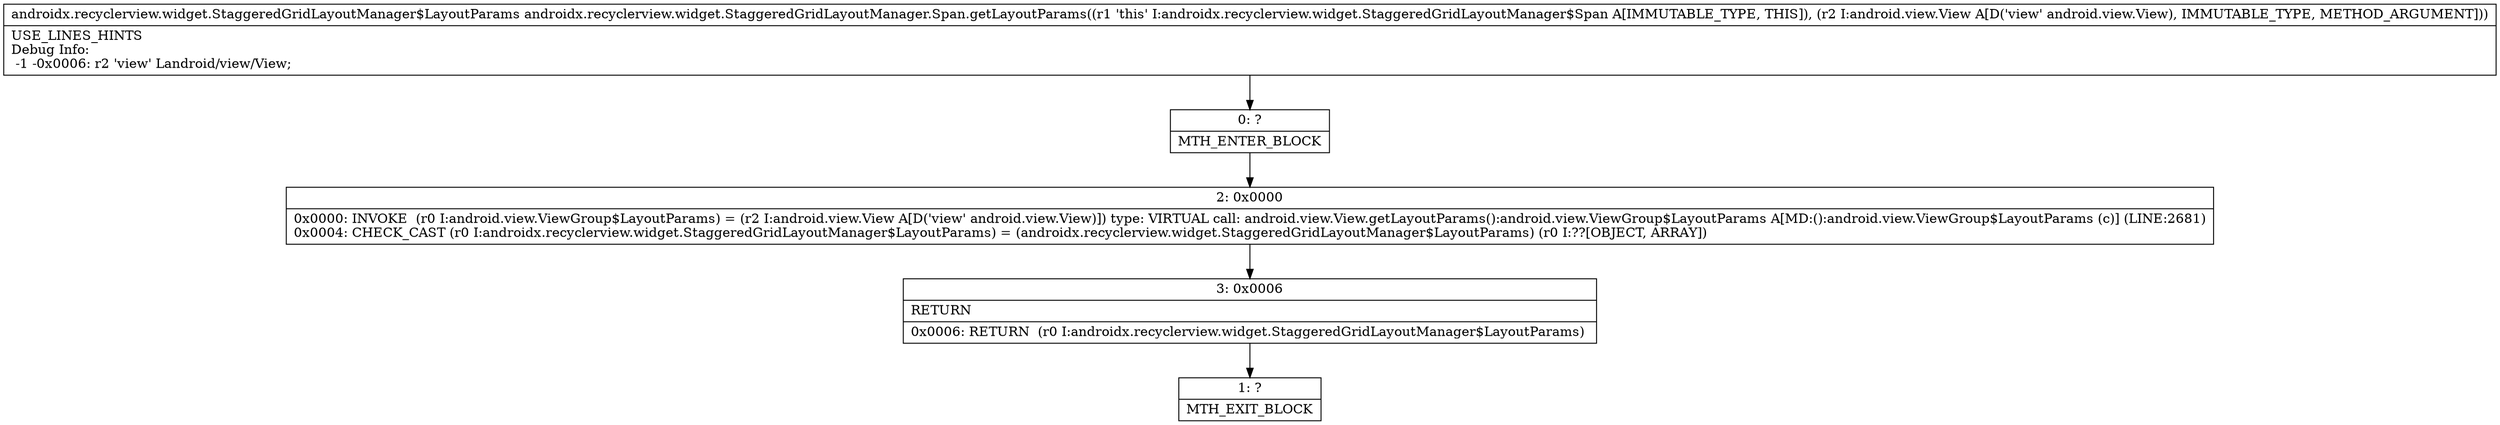 digraph "CFG forandroidx.recyclerview.widget.StaggeredGridLayoutManager.Span.getLayoutParams(Landroid\/view\/View;)Landroidx\/recyclerview\/widget\/StaggeredGridLayoutManager$LayoutParams;" {
Node_0 [shape=record,label="{0\:\ ?|MTH_ENTER_BLOCK\l}"];
Node_2 [shape=record,label="{2\:\ 0x0000|0x0000: INVOKE  (r0 I:android.view.ViewGroup$LayoutParams) = (r2 I:android.view.View A[D('view' android.view.View)]) type: VIRTUAL call: android.view.View.getLayoutParams():android.view.ViewGroup$LayoutParams A[MD:():android.view.ViewGroup$LayoutParams (c)] (LINE:2681)\l0x0004: CHECK_CAST (r0 I:androidx.recyclerview.widget.StaggeredGridLayoutManager$LayoutParams) = (androidx.recyclerview.widget.StaggeredGridLayoutManager$LayoutParams) (r0 I:??[OBJECT, ARRAY]) \l}"];
Node_3 [shape=record,label="{3\:\ 0x0006|RETURN\l|0x0006: RETURN  (r0 I:androidx.recyclerview.widget.StaggeredGridLayoutManager$LayoutParams) \l}"];
Node_1 [shape=record,label="{1\:\ ?|MTH_EXIT_BLOCK\l}"];
MethodNode[shape=record,label="{androidx.recyclerview.widget.StaggeredGridLayoutManager$LayoutParams androidx.recyclerview.widget.StaggeredGridLayoutManager.Span.getLayoutParams((r1 'this' I:androidx.recyclerview.widget.StaggeredGridLayoutManager$Span A[IMMUTABLE_TYPE, THIS]), (r2 I:android.view.View A[D('view' android.view.View), IMMUTABLE_TYPE, METHOD_ARGUMENT]))  | USE_LINES_HINTS\lDebug Info:\l  \-1 \-0x0006: r2 'view' Landroid\/view\/View;\l}"];
MethodNode -> Node_0;Node_0 -> Node_2;
Node_2 -> Node_3;
Node_3 -> Node_1;
}

